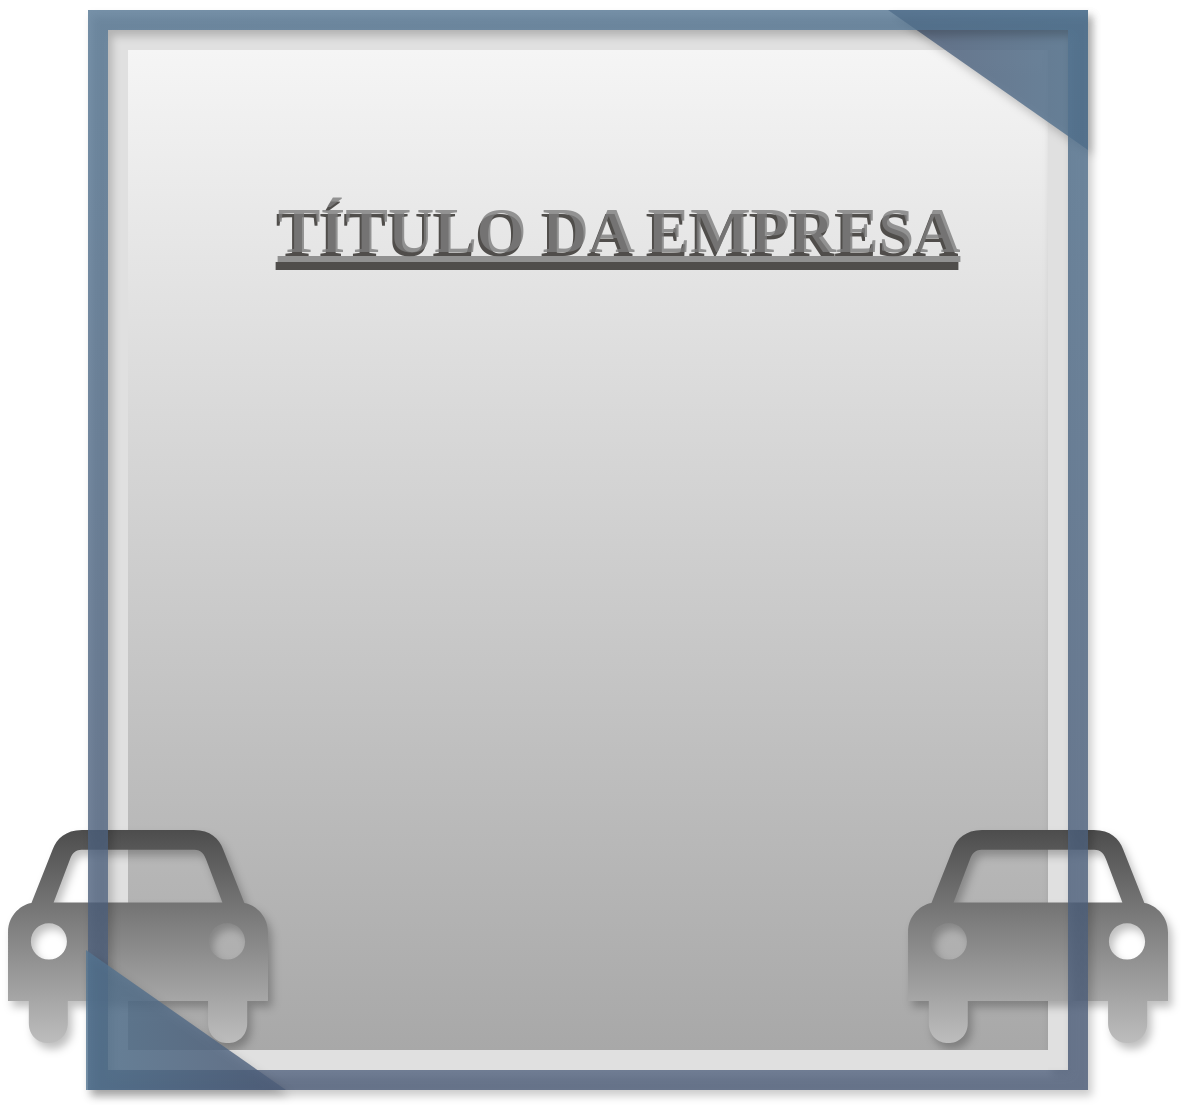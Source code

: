 <mxfile version="14.2.9" type="github">
  <diagram id="bSupkZoGJ3EYDHmktmdb" name="Page-1">
    <mxGraphModel dx="866" dy="522" grid="1" gridSize="10" guides="1" tooltips="1" connect="1" arrows="1" fold="1" page="1" pageScale="1" pageWidth="827" pageHeight="1169" math="0" shadow="0">
      <root>
        <mxCell id="0" />
        <mxCell id="1" parent="0" />
        <mxCell id="obQJtwEFvU-mR-OF_HZR-3" value="" style="rounded=0;whiteSpace=wrap;html=1;fillColor=#f5f5f5;fontColor=#333333;strokeColor=none;gradientColor=#A8A8A8;" vertex="1" parent="1">
          <mxGeometry x="170" y="50" width="460" height="500" as="geometry" />
        </mxCell>
        <mxCell id="obQJtwEFvU-mR-OF_HZR-6" value="" style="rounded=0;whiteSpace=wrap;html=1;strokeColor=none;fillColor=#E0E0E0;" vertex="1" parent="1">
          <mxGeometry x="160" y="40" width="10" height="520" as="geometry" />
        </mxCell>
        <mxCell id="obQJtwEFvU-mR-OF_HZR-7" value="" style="rounded=0;whiteSpace=wrap;html=1;strokeColor=none;fillColor=#E0E0E0;shadow=1;" vertex="1" parent="1">
          <mxGeometry x="630" y="40" width="10" height="520" as="geometry" />
        </mxCell>
        <mxCell id="obQJtwEFvU-mR-OF_HZR-9" value="" style="rounded=0;whiteSpace=wrap;html=1;strokeColor=none;fillColor=#E0E0E0;" vertex="1" parent="1">
          <mxGeometry x="170" y="40" width="460" height="10" as="geometry" />
        </mxCell>
        <mxCell id="obQJtwEFvU-mR-OF_HZR-16" value="" style="shape=mxgraph.signs.transportation.car_4;html=1;pointerEvents=1;strokeColor=none;verticalLabelPosition=bottom;verticalAlign=top;align=center;shadow=1;dashed=1;sketch=0;fillColor=#4D4D4D;gradientColor=#BDBDBD;" vertex="1" parent="1">
          <mxGeometry x="110" y="440" width="130" height="110" as="geometry" />
        </mxCell>
        <mxCell id="obQJtwEFvU-mR-OF_HZR-17" value="" style="shape=mxgraph.signs.transportation.car_4;html=1;pointerEvents=1;strokeColor=none;verticalLabelPosition=bottom;verticalAlign=top;align=center;shadow=1;dashed=1;sketch=0;fillColor=#4D4D4D;gradientColor=#BDBDBD;" vertex="1" parent="1">
          <mxGeometry x="560" y="440" width="130" height="110" as="geometry" />
        </mxCell>
        <mxCell id="obQJtwEFvU-mR-OF_HZR-18" value="&lt;h1&gt;&lt;span style=&quot;font-size: 32px;&quot;&gt;TÍTULO DA EMPRESA&lt;/span&gt;&lt;br&gt;&lt;/h1&gt;" style="text;fillColor=none;html=1;fontSize=24;fontStyle=5;verticalAlign=bottom;align=center;shadow=1;dashed=1;sketch=0;rounded=0;glass=0;labelPosition=center;verticalLabelPosition=top;fontFamily=Tahoma;fontColor=#2B2825;textOpacity=80;" vertex="1" parent="1">
          <mxGeometry x="249" y="200" width="330" height="40" as="geometry" />
        </mxCell>
        <mxCell id="obQJtwEFvU-mR-OF_HZR-26" value="" style="verticalLabelPosition=bottom;verticalAlign=top;html=1;shape=mxgraph.basic.orthogonal_triangle;rounded=0;shadow=1;glass=0;sketch=0;strokeWidth=3;fontFamily=Tahoma;fontSize=21;dashed=1;dashPattern=1 1;fillColor=#537491;gradientColor=#4C5C78;opacity=80;strokeColor=none;gradientDirection=east;rotation=-180;" vertex="1" parent="1">
          <mxGeometry x="550" y="30" width="100" height="70" as="geometry" />
        </mxCell>
        <mxCell id="obQJtwEFvU-mR-OF_HZR-28" value="" style="verticalLabelPosition=bottom;verticalAlign=top;html=1;shape=mxgraph.basic.frame;dx=10;rounded=0;shadow=1;glass=0;dashed=1;dashPattern=1 1;sketch=0;strokeWidth=3;fillColor=#537491;gradientColor=#4C5C78;fontFamily=Tahoma;fontSize=21;opacity=80;strokeColor=none;" vertex="1" parent="1">
          <mxGeometry x="150" y="30" width="500" height="540" as="geometry" />
        </mxCell>
        <mxCell id="obQJtwEFvU-mR-OF_HZR-29" value="" style="rounded=0;whiteSpace=wrap;html=1;strokeColor=none;fillColor=#E0E0E0;labelPadding=-2;imageAspect=1;noLabel=0;" vertex="1" parent="1">
          <mxGeometry x="170" y="550" width="460" height="10" as="geometry" />
        </mxCell>
        <mxCell id="obQJtwEFvU-mR-OF_HZR-30" value="" style="verticalLabelPosition=bottom;verticalAlign=top;html=1;shape=mxgraph.basic.orthogonal_triangle;rounded=0;shadow=1;glass=0;sketch=0;strokeWidth=3;fontFamily=Tahoma;fontSize=21;dashed=1;dashPattern=1 1;fillColor=#537491;gradientColor=#4C5C78;opacity=80;strokeColor=none;gradientDirection=east;" vertex="1" parent="1">
          <mxGeometry x="149" y="500" width="100" height="70" as="geometry" />
        </mxCell>
        <mxCell id="obQJtwEFvU-mR-OF_HZR-31" value="&lt;h1 style=&quot;font-size: 32px;&quot;&gt;&lt;span style=&quot;font-size: 32px;&quot;&gt;TÍTULO DA EMPRESA&lt;/span&gt;&lt;br style=&quot;font-size: 32px;&quot;&gt;&lt;/h1&gt;" style="text;fillColor=none;html=1;fontSize=32;fontStyle=5;verticalAlign=bottom;align=center;shadow=1;dashed=1;sketch=0;rounded=0;glass=0;labelPosition=center;verticalLabelPosition=top;fontFamily=Tahoma;fontColor=#7D7D7D;labelBorderColor=none;textOpacity=80;" vertex="1" parent="1">
          <mxGeometry x="250" y="183" width="330" height="40" as="geometry" />
        </mxCell>
        <mxCell id="obQJtwEFvU-mR-OF_HZR-32" value="" style="shape=image;html=1;verticalAlign=top;verticalLabelPosition=bottom;labelBackgroundColor=#ffffff;imageAspect=0;aspect=fixed;image=https://cdn4.iconfinder.com/data/icons/office-time/512/19-128.png;rounded=0;shadow=1;glass=0;dashed=1;dashPattern=1 1;sketch=0;strokeColor=#000000;strokeWidth=3;fillColor=#FFFFFF;gradientColor=#A8A8A8;fontFamily=Tahoma;fontSize=32;fontColor=#2B2825;opacity=60;textOpacity=80;" vertex="1" parent="1">
          <mxGeometry x="336" y="372" width="128" height="128" as="geometry" />
        </mxCell>
      </root>
    </mxGraphModel>
  </diagram>
</mxfile>
